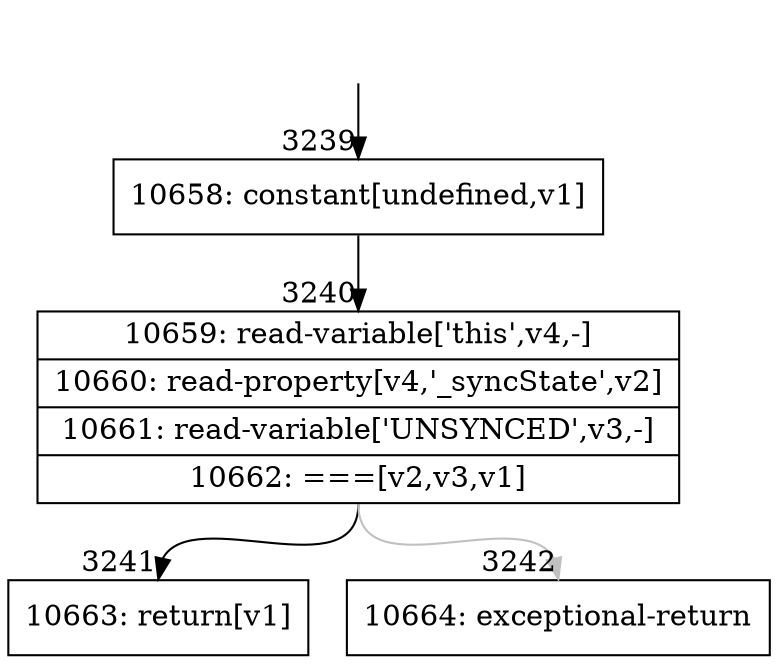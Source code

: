 digraph {
rankdir="TD"
BB_entry249[shape=none,label=""];
BB_entry249 -> BB3239 [tailport=s, headport=n, headlabel="    3239"]
BB3239 [shape=record label="{10658: constant[undefined,v1]}" ] 
BB3239 -> BB3240 [tailport=s, headport=n, headlabel="      3240"]
BB3240 [shape=record label="{10659: read-variable['this',v4,-]|10660: read-property[v4,'_syncState',v2]|10661: read-variable['UNSYNCED',v3,-]|10662: ===[v2,v3,v1]}" ] 
BB3240 -> BB3241 [tailport=s, headport=n, headlabel="      3241"]
BB3240 -> BB3242 [tailport=s, headport=n, color=gray, headlabel="      3242"]
BB3241 [shape=record label="{10663: return[v1]}" ] 
BB3242 [shape=record label="{10664: exceptional-return}" ] 
//#$~ 2824
}
